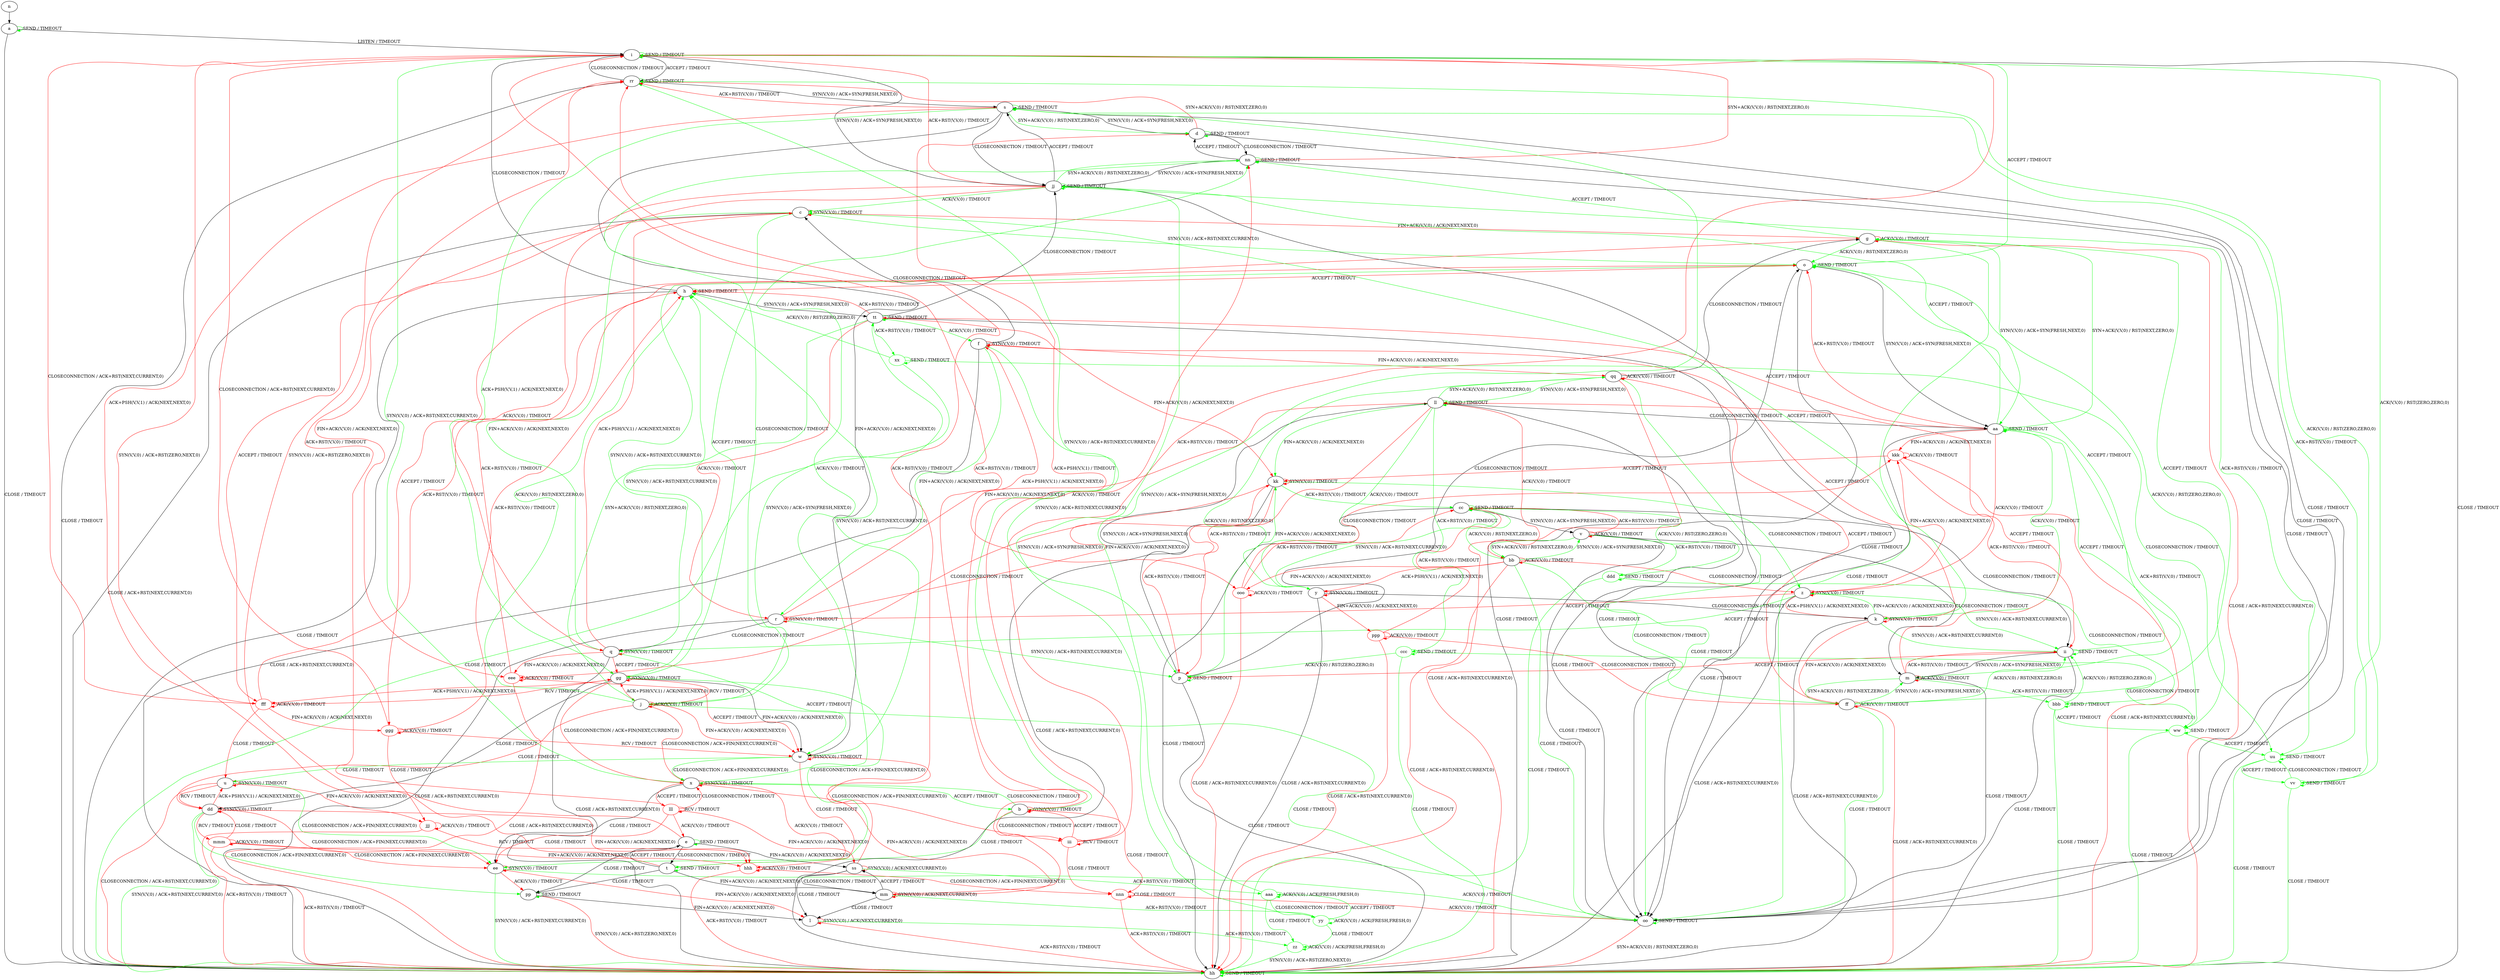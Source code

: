 digraph "" {
	graph ["Incoming time"=74.27250647544861,
		"Outgoing time"=302.53315567970276,
		Output="{'States': 68, 'Transitions': 1023, 'Filename': '../results/tcp/TCP_Linux_Server-TCP_FreeBSD_Server-msat-2.dot'}",
		Reference="{'States': 58, 'Transitions': 685, 'Filename': '../subjects/tcp/TCP_Linux_Server.dot'}",
		Solver=msat,
		Updated="{'States': 56, 'Transitions': 716, 'Filename': '../subjects/tcp/TCP_FreeBSD_Server.dot'}",
		"f-measure"=0.5396145610278372,
		precision=0.5279329608938548,
		recall=0.5518248175182482
	];
	a -> a [key=0,
	color=green,
	label="SEND / TIMEOUT"];
a -> i [key=0,
label="LISTEN / TIMEOUT"];
a -> hh [key=0,
label="CLOSE / TIMEOUT"];
b -> b [key=0,
color=red,
label="SYN(V,V,0) / TIMEOUT"];
b -> d [key=0,
color=red,
label="ACK+PSH(V,V,1) / TIMEOUT"];
b -> x [key=0,
color=green,
label="CLOSECONNECTION / TIMEOUT"];
b -> ee [key=0,
color=green,
label="CLOSE / TIMEOUT"];
b -> rr [key=0,
color=green,
label="SYN(V,V,0) / ACK+RST(NEXT,CURRENT,0)"];
iii [color=red];
b -> iii [key=0,
color=red,
label="CLOSECONNECTION / TIMEOUT"];
nnn [color=red];
b -> nnn [key=0,
color=red,
label="CLOSE / TIMEOUT"];
c -> c [key=0,
color=red,
label="SYN(V,V,0) / TIMEOUT"];
c -> g [key=0,
color=red,
label="FIN+ACK(V,V,0) / ACK(NEXT,NEXT,0)"];
c -> o [key=0,
color=green,
label="SYN(V,V,0) / ACK+RST(NEXT,CURRENT,0)"];
c -> q [key=0,
color=green,
label="FIN+ACK(V,V,0) / ACK(NEXT,NEXT,0)"];
c -> gg [key=0,
color=green,
label="ACCEPT / TIMEOUT"];
c -> hh [key=0,
label="CLOSE / ACK+RST(NEXT,CURRENT,0)"];
fff [color=red];
c -> fff [key=0,
color=red,
label="ACCEPT / TIMEOUT"];
d -> d [key=0,
color=green,
label="SEND / TIMEOUT"];
d -> s [key=0,
label="SYN(V,V,0) / ACK+SYN(FRESH,NEXT,0)"];
d -> nn [key=0,
label="CLOSECONNECTION / TIMEOUT"];
d -> oo [key=0,
label="CLOSE / TIMEOUT"];
d -> rr [key=0,
color=red,
label="SYN+ACK(V,V,0) / RST(NEXT,ZERO,0)"];
e -> e [key=0,
color=green,
label="SEND / TIMEOUT"];
e -> t [key=0,
label="CLOSECONNECTION / TIMEOUT"];
e -> pp [key=0,
label="CLOSE / TIMEOUT"];
e -> rr [key=0,
color=red,
label="SYN(V,V,0) / ACK+RST(ZERO,NEXT,0)"];
e -> ss [key=0,
label="FIN+ACK(V,V,0) / ACK(NEXT,NEXT,0)"];
f -> c [key=0,
label="CLOSECONNECTION / TIMEOUT"];
f -> f [key=0,
color=red,
label="SYN(V,V,0) / TIMEOUT"];
f -> p [key=0,
color=green,
label="SYN(V,V,0) / ACK+RST(NEXT,CURRENT,0)"];
f -> r [key=0,
color=green,
label="FIN+ACK(V,V,0) / ACK(NEXT,NEXT,0)"];
f -> hh [key=0,
label="CLOSE / ACK+RST(NEXT,CURRENT,0)"];
f -> qq [key=0,
color=red,
label="FIN+ACK(V,V,0) / ACK(NEXT,NEXT,0)"];
g -> g [key=0,
color=red,
label="ACK(V,V,0) / TIMEOUT"];
g -> o [key=0,
color=green,
label="ACK(V,V,0) / RST(NEXT,ZERO,0)"];
g -> aa [key=0,
color=green,
label="SYN(V,V,0) / ACK+SYN(FRESH,NEXT,0)"];
g -> hh [key=0,
color=red,
label="CLOSE / ACK+RST(NEXT,CURRENT,0)"];
g -> nn [key=0,
color=green,
label="ACCEPT / TIMEOUT"];
g -> oo [key=0,
color=green,
label="CLOSE / TIMEOUT"];
ggg [color=red];
g -> ggg [key=0,
color=red,
label="ACCEPT / TIMEOUT"];
h -> h [key=0,
color=green,
label="SEND / TIMEOUT"];
h -> i [key=0,
label="CLOSECONNECTION / TIMEOUT"];
h -> hh [key=0,
label="CLOSE / TIMEOUT"];
h -> tt [key=0,
label="SYN(V,V,0) / ACK+SYN(FRESH,NEXT,0)"];
i -> i [key=0,
color=green,
label="SEND / TIMEOUT"];
i -> hh [key=0,
label="CLOSE / TIMEOUT"];
i -> jj [key=0,
label="SYN(V,V,0) / ACK+SYN(FRESH,NEXT,0)"];
i -> rr [key=0,
label="ACCEPT / TIMEOUT"];
j -> h [key=0,
color=green,
label="ACK(V,V,0) / RST(NEXT,ZERO,0)"];
j -> j [key=0,
color=red,
label="ACK(V,V,0) / TIMEOUT"];
j -> w [key=0,
color=red,
label="FIN+ACK(V,V,0) / ACK(NEXT,NEXT,0)"];
j -> x [key=0,
color=red,
label="CLOSECONNECTION / ACK+FIN(NEXT,CURRENT,0)"];
j -> dd [key=0,
color=red,
label="CLOSE / TIMEOUT"];
j -> gg [key=0,
color=red,
label="ACK+PSH(V,V,1) / ACK(NEXT,NEXT,0)"];
j -> nn [key=0,
color=green,
label="CLOSECONNECTION / TIMEOUT"];
j -> oo [key=0,
color=green,
label="CLOSE / TIMEOUT"];
j -> tt [key=0,
color=green,
label="SYN(V,V,0) / ACK+SYN(FRESH,NEXT,0)"];
k -> c [key=0,
color=green,
label="ACCEPT / TIMEOUT"];
k -> f [key=0,
color=red,
label="ACCEPT / TIMEOUT"];
k -> k [key=0,
color=red,
label="SYN(V,V,0) / TIMEOUT"];
k -> z [key=0,
color=green,
label="FIN+ACK(V,V,0) / ACK(NEXT,NEXT,0)"];
k -> ff [key=0,
color=red,
label="FIN+ACK(V,V,0) / ACK(NEXT,NEXT,0)"];
k -> hh [key=0,
label="CLOSE / ACK+RST(NEXT,CURRENT,0)"];
k -> ii [key=0,
color=green,
label="SYN(V,V,0) / ACK+RST(NEXT,CURRENT,0)"];
l -> l [key=0,
color=red,
label="SYN(V,V,0) / ACK(NEXT,CURRENT,0)"];
l -> hh [key=0,
color=red,
label="ACK+RST(V,V,0) / TIMEOUT"];
zz [color=green];
l -> zz [key=0,
color=green,
label="ACK+RST(V,V,0) / TIMEOUT"];
m -> m [key=0,
color=red,
label="ACK(V,V,0) / TIMEOUT"];
m -> aa [key=0,
color=green,
label="ACCEPT / TIMEOUT"];
m -> ff [key=0,
color=green,
label="SYN+ACK(V,V,0) / RST(NEXT,ZERO,0)"];
m -> ii [key=0,
color=red,
label="ACK+RST(V,V,0) / TIMEOUT"];
m -> ll [key=0,
color=red,
label="ACCEPT / TIMEOUT"];
m -> oo [key=0,
label="CLOSE / TIMEOUT"];
bbb [color=green];
m -> bbb [key=0,
color=green,
label="ACK+RST(V,V,0) / TIMEOUT"];
n -> a [key=0];
o -> h [key=0,
color=red,
label="ACCEPT / TIMEOUT"];
o -> i [key=0,
color=green,
label="ACCEPT / TIMEOUT"];
o -> o [key=0,
color=green,
label="SEND / TIMEOUT"];
o -> aa [key=0,
label="SYN(V,V,0) / ACK+SYN(FRESH,NEXT,0)"];
o -> hh [key=0,
label="CLOSE / TIMEOUT"];
p -> o [key=0,
label="CLOSECONNECTION / TIMEOUT"];
p -> p [key=0,
color=green,
label="SEND / TIMEOUT"];
p -> hh [key=0,
label="CLOSE / TIMEOUT"];
p -> ll [key=0,
label="SYN(V,V,0) / ACK+SYN(FRESH,NEXT,0)"];
q -> c [key=0,
color=red,
label="ACK+PSH(V,V,1) / ACK(NEXT,NEXT,0)"];
q -> o [key=0,
color=green,
label="SYN(V,V,0) / ACK+RST(NEXT,CURRENT,0)"];
q -> q [key=0,
color=red,
label="SYN(V,V,0) / TIMEOUT"];
q -> w [key=0,
color=green,
label="ACCEPT / TIMEOUT"];
q -> gg [key=0,
color=red,
label="ACCEPT / TIMEOUT"];
q -> hh [key=0,
label="CLOSE / ACK+RST(NEXT,CURRENT,0)"];
eee [color=red];
q -> eee [key=0,
color=red,
label="FIN+ACK(V,V,0) / ACK(NEXT,NEXT,0)"];
r -> f [key=0,
color=red,
label="ACK+PSH(V,V,1) / ACK(NEXT,NEXT,0)"];
r -> p [key=0,
color=green,
label="SYN(V,V,0) / ACK+RST(NEXT,CURRENT,0)"];
r -> q [key=0,
label="CLOSECONNECTION / TIMEOUT"];
r -> r [key=0,
color=red,
label="SYN(V,V,0) / TIMEOUT"];
r -> hh [key=0,
label="CLOSE / ACK+RST(NEXT,CURRENT,0)"];
r -> kk [key=0,
color=red,
label="FIN+ACK(V,V,0) / ACK(NEXT,NEXT,0)"];
s -> d [key=0,
color=green,
label="SYN+ACK(V,V,0) / RST(NEXT,ZERO,0)"];
s -> s [key=0,
color=green,
label="SEND / TIMEOUT"];
s -> w [key=0,
label="FIN+ACK(V,V,0) / ACK(NEXT,NEXT,0)"];
s -> gg [key=0,
color=green,
label="ACK+PSH(V,V,1) / ACK(NEXT,NEXT,0)"];
s -> jj [key=0,
label="CLOSECONNECTION / TIMEOUT"];
s -> oo [key=0,
label="CLOSE / TIMEOUT"];
s -> rr [key=0,
color=red,
label="ACK+RST(V,V,0) / TIMEOUT"];
vv [color=green];
s -> vv [key=0,
color=green,
label="ACK+RST(V,V,0) / TIMEOUT"];
s -> fff [key=0,
color=red,
label="ACK+PSH(V,V,1) / ACK(NEXT,NEXT,0)"];
t -> e [key=0,
label="ACCEPT / TIMEOUT"];
t -> i [key=0,
color=red,
label="SYN(V,V,0) / ACK+RST(ZERO,NEXT,0)"];
t -> t [key=0,
color=green,
label="SEND / TIMEOUT"];
t -> mm [key=0,
label="FIN+ACK(V,V,0) / ACK(NEXT,NEXT,0)"];
t -> pp [key=0,
label="CLOSE / TIMEOUT"];
u -> u [key=0,
color=red,
label="SYN(V,V,0) / TIMEOUT"];
u -> dd [key=0,
color=red,
label="RCV / TIMEOUT"];
u -> ee [key=0,
color=green,
label="CLOSECONNECTION / ACK+FIN(NEXT,CURRENT,0)"];
u -> hh [key=0,
color=red,
label="CLOSECONNECTION / ACK+RST(NEXT,CURRENT,0)"];
jjj [color=red];
u -> jjj [key=0,
color=red,
label="FIN+ACK(V,V,0) / ACK(NEXT,NEXT,0)"];
v -> m [key=0,
label="CLOSECONNECTION / TIMEOUT"];
v -> v [key=0,
color=red,
label="ACK(V,V,0) / TIMEOUT"];
v -> bb [key=0,
color=green,
label="SYN+ACK(V,V,0) / RST(NEXT,ZERO,0)"];
v -> cc [key=0,
color=red,
label="ACK+RST(V,V,0) / TIMEOUT"];
v -> oo [key=0,
label="CLOSE / TIMEOUT"];
ddd [color=green];
v -> ddd [key=0,
color=green,
label="ACK+RST(V,V,0) / TIMEOUT"];
w -> h [key=0,
color=green,
label="SYN(V,V,0) / ACK+RST(NEXT,CURRENT,0)"];
w -> u [key=0,
color=green,
label="CLOSE / TIMEOUT"];
w -> w [key=0,
color=red,
label="SYN(V,V,0) / TIMEOUT"];
w -> x [key=0,
color=green,
label="CLOSECONNECTION / ACK+FIN(NEXT,CURRENT,0)"];
hhh [color=red];
w -> hhh [key=0,
color=red,
label="CLOSE / TIMEOUT"];
w -> iii [key=0,
color=red,
label="CLOSECONNECTION / ACK+FIN(NEXT,CURRENT,0)"];
x -> b [key=0,
color=green,
label="ACCEPT / TIMEOUT"];
x -> i [key=0,
color=green,
label="SYN(V,V,0) / ACK+RST(NEXT,CURRENT,0)"];
x -> t [key=0,
color=red,
label="ACK(V,V,0) / TIMEOUT"];
x -> x [key=0,
color=red,
label="SYN(V,V,0) / TIMEOUT"];
x -> ee [key=0,
label="CLOSE / TIMEOUT"];
x -> mm [key=0,
color=red,
label="FIN+ACK(V,V,0) / ACK(NEXT,NEXT,0)"];
x -> nn [key=0,
color=green,
label="ACK(V,V,0) / TIMEOUT"];
lll [color=red];
x -> lll [key=0,
color=red,
label="ACCEPT / TIMEOUT"];
y -> k [key=0,
label="CLOSECONNECTION / TIMEOUT"];
y -> y [key=0,
color=red,
label="SYN(V,V,0) / TIMEOUT"];
y -> cc [key=0,
color=green,
label="SYN(V,V,0) / ACK+RST(NEXT,CURRENT,0)"];
y -> hh [key=0,
label="CLOSE / ACK+RST(NEXT,CURRENT,0)"];
y -> kk [key=0,
color=green,
label="FIN+ACK(V,V,0) / ACK(NEXT,NEXT,0)"];
ppp [color=red];
y -> ppp [key=0,
color=red,
label="FIN+ACK(V,V,0) / ACK(NEXT,NEXT,0)"];
z -> k [key=0,
color=red,
label="ACK+PSH(V,V,1) / ACK(NEXT,NEXT,0)"];
z -> q [key=0,
color=green,
label="ACCEPT / TIMEOUT"];
z -> r [key=0,
color=red,
label="ACCEPT / TIMEOUT"];
z -> z [key=0,
color=red,
label="SYN(V,V,0) / TIMEOUT"];
z -> hh [key=0,
label="CLOSE / ACK+RST(NEXT,CURRENT,0)"];
z -> ii [key=0,
color=green,
label="SYN(V,V,0) / ACK+RST(NEXT,CURRENT,0)"];
kkk [color=red];
z -> kkk [key=0,
color=red,
label="FIN+ACK(V,V,0) / ACK(NEXT,NEXT,0)"];
aa -> g [key=0,
color=green,
label="SYN+ACK(V,V,0) / RST(NEXT,ZERO,0)"];
aa -> k [key=0,
color=green,
label="ACK(V,V,0) / TIMEOUT"];
aa -> o [key=0,
color=red,
label="ACK+RST(V,V,0) / TIMEOUT"];
aa -> z [key=0,
color=red,
label="ACK(V,V,0) / TIMEOUT"];
aa -> aa [key=0,
color=green,
label="SEND / TIMEOUT"];
aa -> jj [key=0,
color=green,
label="ACCEPT / TIMEOUT"];
aa -> oo [key=0,
label="CLOSE / TIMEOUT"];
aa -> tt [key=0,
color=red,
label="ACCEPT / TIMEOUT"];
ww [color=green];
aa -> ww [key=0,
color=green,
label="ACK+RST(V,V,0) / TIMEOUT"];
aa -> kkk [key=0,
color=red,
label="FIN+ACK(V,V,0) / ACK(NEXT,NEXT,0)"];
bb -> v [key=0,
color=green,
label="SYN(V,V,0) / ACK+SYN(FRESH,NEXT,0)"];
bb -> y [key=0,
color=red,
label="ACK+PSH(V,V,1) / ACK(NEXT,NEXT,0)"];
bb -> z [key=0,
color=red,
label="CLOSECONNECTION / TIMEOUT"];
bb -> bb [key=0,
color=red,
label="ACK(V,V,0) / TIMEOUT"];
bb -> cc [key=0,
color=green,
label="ACK(V,V,0) / RST(NEXT,ZERO,0)"];
bb -> ff [key=0,
color=green,
label="CLOSECONNECTION / TIMEOUT"];
bb -> hh [key=0,
color=red,
label="CLOSE / ACK+RST(NEXT,CURRENT,0)"];
bb -> oo [key=0,
color=green,
label="CLOSE / TIMEOUT"];
ooo [color=red];
bb -> ooo [key=0,
color=red,
label="FIN+ACK(V,V,0) / ACK(NEXT,NEXT,0)"];
cc -> v [key=0,
label="SYN(V,V,0) / ACK+SYN(FRESH,NEXT,0)"];
cc -> cc [key=0,
color=green,
label="SEND / TIMEOUT"];
cc -> hh [key=0,
label="CLOSE / TIMEOUT"];
cc -> ii [key=0,
label="CLOSECONNECTION / TIMEOUT"];
dd -> u [key=0,
color=red,
label="ACK+PSH(V,V,1) / ACK(NEXT,NEXT,0)"];
dd -> dd [key=0,
color=red,
label="SYN(V,V,0) / TIMEOUT"];
dd -> ee [key=0,
color=red,
label="CLOSECONNECTION / ACK+FIN(NEXT,CURRENT,0)"];
dd -> hh [key=0,
color=green,
label="SYN(V,V,0) / ACK+RST(NEXT,CURRENT,0)"];
dd -> pp [key=0,
color=green,
label="CLOSECONNECTION / ACK+FIN(NEXT,CURRENT,0)"];
dd -> hhh [key=0,
color=red,
label="FIN+ACK(V,V,0) / ACK(NEXT,NEXT,0)"];
mmm [color=red];
dd -> mmm [key=0,
color=red,
label="RCV / TIMEOUT"];
ee -> l [key=0,
color=red,
label="FIN+ACK(V,V,0) / ACK(NEXT,NEXT,0)"];
ee -> ee [key=0,
color=red,
label="SYN(V,V,0) / TIMEOUT"];
ee -> hh [key=0,
color=green,
label="SYN(V,V,0) / ACK+RST(NEXT,CURRENT,0)"];
ee -> oo [key=0,
color=green,
label="ACK(V,V,0) / TIMEOUT"];
ee -> pp [key=0,
color=red,
label="ACK(V,V,0) / TIMEOUT"];
ff -> g [key=0,
color=green,
label="ACCEPT / TIMEOUT"];
ff -> m [key=0,
color=green,
label="SYN(V,V,0) / ACK+SYN(FRESH,NEXT,0)"];
ff -> ff [key=0,
color=red,
label="ACK(V,V,0) / TIMEOUT"];
ff -> hh [key=0,
color=red,
label="CLOSE / ACK+RST(NEXT,CURRENT,0)"];
ff -> ii [key=0,
color=green,
label="ACK(V,V,0) / RST(NEXT,ZERO,0)"];
ff -> oo [key=0,
color=green,
label="CLOSE / TIMEOUT"];
ff -> qq [key=0,
color=red,
label="ACCEPT / TIMEOUT"];
gg -> h [key=0,
color=green,
label="SYN(V,V,0) / ACK+RST(NEXT,CURRENT,0)"];
gg -> j [key=0,
color=red,
label="RCV / TIMEOUT"];
gg -> t [key=0,
color=green,
label="CLOSECONNECTION / ACK+FIN(NEXT,CURRENT,0)"];
gg -> w [key=0,
label="FIN+ACK(V,V,0) / ACK(NEXT,NEXT,0)"];
gg -> x [key=0,
color=red,
label="CLOSECONNECTION / ACK+FIN(NEXT,CURRENT,0)"];
gg -> dd [key=0,
label="CLOSE / TIMEOUT"];
gg -> gg [key=0,
color=red,
label="SYN(V,V,0) / TIMEOUT"];
gg -> fff [key=0,
color=red,
label="ACK+PSH(V,V,1) / ACK(NEXT,NEXT,0)"];
hh -> hh [key=0,
color=green,
label="SEND / TIMEOUT"];
ii -> m [key=0,
label="SYN(V,V,0) / ACK+SYN(FRESH,NEXT,0)"];
ii -> o [key=0,
color=green,
label="ACCEPT / TIMEOUT"];
ii -> p [key=0,
color=red,
label="ACCEPT / TIMEOUT"];
ii -> hh [key=0,
label="CLOSE / TIMEOUT"];
ii -> ii [key=0,
color=green,
label="SEND / TIMEOUT"];
jj -> c [key=0,
color=green,
label="ACK(V,V,0) / TIMEOUT"];
jj -> i [key=0,
color=red,
label="ACK+RST(V,V,0) / TIMEOUT"];
jj -> q [key=0,
color=red,
label="ACK(V,V,0) / TIMEOUT"];
jj -> s [key=0,
label="ACCEPT / TIMEOUT"];
jj -> jj [key=0,
color=green,
label="SEND / TIMEOUT"];
jj -> nn [key=0,
color=green,
label="SYN+ACK(V,V,0) / RST(NEXT,ZERO,0)"];
jj -> oo [key=0,
label="CLOSE / TIMEOUT"];
uu [color=green];
jj -> uu [key=0,
color=green,
label="ACK+RST(V,V,0) / TIMEOUT"];
jj -> eee [key=0,
color=red,
label="FIN+ACK(V,V,0) / ACK(NEXT,NEXT,0)"];
kk -> p [key=0,
color=red,
label="ACK+RST(V,V,0) / TIMEOUT"];
kk -> z [key=0,
color=green,
label="CLOSECONNECTION / TIMEOUT"];
kk -> cc [key=0,
color=green,
label="ACK+RST(V,V,0) / TIMEOUT"];
kk -> hh [key=0,
label="CLOSE / ACK+RST(NEXT,CURRENT,0)"];
kk -> kk [key=0,
color=red,
label="SYN(V,V,0) / TIMEOUT"];
kk -> eee [key=0,
color=red,
label="CLOSECONNECTION / TIMEOUT"];
ll -> p [key=0,
color=red,
label="ACK+RST(V,V,0) / TIMEOUT"];
ll -> y [key=0,
color=green,
label="ACK(V,V,0) / TIMEOUT"];
ll -> aa [key=0,
label="CLOSECONNECTION / TIMEOUT"];
ll -> bb [key=0,
color=red,
label="ACK(V,V,0) / TIMEOUT"];
ll -> kk [key=0,
color=green,
label="FIN+ACK(V,V,0) / ACK(NEXT,NEXT,0)"];
ll -> ll [key=0,
color=green,
label="SEND / TIMEOUT"];
ll -> oo [key=0,
label="CLOSE / TIMEOUT"];
ll -> qq [key=0,
color=green,
label="SYN+ACK(V,V,0) / RST(NEXT,ZERO,0)"];
ccc [color=green];
ll -> ccc [key=0,
color=green,
label="ACK+RST(V,V,0) / TIMEOUT"];
ll -> ooo [key=0,
color=red,
label="FIN+ACK(V,V,0) / ACK(NEXT,NEXT,0)"];
mm -> i [key=0,
color=red,
label="ACK+RST(V,V,0) / TIMEOUT"];
mm -> l [key=0,
label="CLOSE / TIMEOUT"];
mm -> mm [key=0,
color=red,
label="SYN(V,V,0) / ACK(NEXT,CURRENT,0)"];
mm -> ss [key=0,
label="ACCEPT / TIMEOUT"];
yy [color=green];
mm -> yy [key=0,
color=green,
label="ACK+RST(V,V,0) / TIMEOUT"];
nn -> d [key=0,
label="ACCEPT / TIMEOUT"];
nn -> i [key=0,
color=red,
label="SYN+ACK(V,V,0) / RST(NEXT,ZERO,0)"];
nn -> jj [key=0,
label="SYN(V,V,0) / ACK+SYN(FRESH,NEXT,0)"];
nn -> nn [key=0,
color=green,
label="SEND / TIMEOUT"];
nn -> oo [key=0,
label="CLOSE / TIMEOUT"];
oo -> hh [key=0,
color=red,
label="SYN+ACK(V,V,0) / RST(NEXT,ZERO,0)"];
oo -> oo [key=0,
color=green,
label="SEND / TIMEOUT"];
pp -> l [key=0,
label="FIN+ACK(V,V,0) / ACK(NEXT,NEXT,0)"];
pp -> hh [key=0,
color=red,
label="SYN(V,V,0) / ACK+RST(ZERO,NEXT,0)"];
pp -> pp [key=0,
color=green,
label="SEND / TIMEOUT"];
qq -> g [key=0,
label="CLOSECONNECTION / TIMEOUT"];
qq -> p [key=0,
color=green,
label="ACK(V,V,0) / RST(NEXT,ZERO,0)"];
qq -> hh [key=0,
color=red,
label="CLOSE / ACK+RST(NEXT,CURRENT,0)"];
qq -> ll [key=0,
color=green,
label="SYN(V,V,0) / ACK+SYN(FRESH,NEXT,0)"];
qq -> oo [key=0,
color=green,
label="CLOSE / TIMEOUT"];
qq -> qq [key=0,
color=red,
label="ACK(V,V,0) / TIMEOUT"];
rr -> i [key=0,
label="CLOSECONNECTION / TIMEOUT"];
rr -> s [key=0,
label="SYN(V,V,0) / ACK+SYN(FRESH,NEXT,0)"];
rr -> hh [key=0,
label="CLOSE / TIMEOUT"];
rr -> rr [key=0,
color=green,
label="SEND / TIMEOUT"];
ss -> l [key=0,
label="CLOSE / TIMEOUT"];
ss -> mm [key=0,
label="CLOSECONNECTION / TIMEOUT"];
ss -> rr [key=0,
color=red,
label="ACK+RST(V,V,0) / TIMEOUT"];
ss -> ss [key=0,
color=red,
label="SYN(V,V,0) / ACK(NEXT,CURRENT,0)"];
aaa [color=green];
ss -> aaa [key=0,
color=green,
label="ACK+RST(V,V,0) / TIMEOUT"];
tt -> f [key=0,
color=green,
label="ACK(V,V,0) / TIMEOUT"];
tt -> h [key=0,
color=red,
label="ACK+RST(V,V,0) / TIMEOUT"];
tt -> j [key=0,
color=green,
label="SYN+ACK(V,V,0) / RST(NEXT,ZERO,0)"];
tt -> r [key=0,
color=red,
label="ACK(V,V,0) / TIMEOUT"];
tt -> jj [key=0,
label="CLOSECONNECTION / TIMEOUT"];
tt -> kk [key=0,
color=red,
label="FIN+ACK(V,V,0) / ACK(NEXT,NEXT,0)"];
tt -> oo [key=0,
label="CLOSE / TIMEOUT"];
tt -> tt [key=0,
color=green,
label="SEND / TIMEOUT"];
xx [color=green];
tt -> xx [key=0,
color=green,
label="ACK+RST(V,V,0) / TIMEOUT"];
uu -> i [key=0,
color=green,
label="ACK(V,V,0) / RST(ZERO,ZERO,0)"];
uu -> hh [key=0,
color=green,
label="CLOSE / TIMEOUT"];
uu -> uu [key=0,
color=green,
label="SEND / TIMEOUT"];
uu -> vv [key=0,
color=green,
label="ACCEPT / TIMEOUT"];
vv -> hh [key=0,
color=green,
label="CLOSE / TIMEOUT"];
vv -> rr [key=0,
color=green,
label="ACK(V,V,0) / RST(ZERO,ZERO,0)"];
vv -> uu [key=0,
color=green,
label="CLOSECONNECTION / TIMEOUT"];
vv -> vv [key=0,
color=green,
label="SEND / TIMEOUT"];
ww -> o [key=0,
color=green,
label="ACK(V,V,0) / RST(ZERO,ZERO,0)"];
ww -> hh [key=0,
color=green,
label="CLOSE / TIMEOUT"];
ww -> uu [key=0,
color=green,
label="ACCEPT / TIMEOUT"];
ww -> ww [key=0,
color=green,
label="SEND / TIMEOUT"];
xx -> h [key=0,
color=green,
label="ACK(V,V,0) / RST(ZERO,ZERO,0)"];
xx -> hh [key=0,
color=green,
label="CLOSE / TIMEOUT"];
xx -> uu [key=0,
color=green,
label="CLOSECONNECTION / TIMEOUT"];
xx -> xx [key=0,
color=green,
label="SEND / TIMEOUT"];
yy -> jj [key=0,
color=green,
label="SYN(V,V,0) / ACK+SYN(FRESH,NEXT,0)"];
yy -> yy [key=0,
color=green,
label="ACK(V,V,0) / ACK(FRESH,FRESH,0)"];
yy -> zz [key=0,
color=green,
label="CLOSE / TIMEOUT"];
yy -> aaa [key=0,
color=green,
label="ACCEPT / TIMEOUT"];
zz -> hh [key=0,
color=green,
label="SYN(V,V,0) / ACK+RST(ZERO,NEXT,0)"];
zz -> zz [key=0,
color=green,
label="ACK(V,V,0) / ACK(FRESH,FRESH,0)"];
aaa -> s [key=0,
color=green,
label="SYN(V,V,0) / ACK+SYN(FRESH,NEXT,0)"];
aaa -> yy [key=0,
color=green,
label="CLOSECONNECTION / TIMEOUT"];
aaa -> zz [key=0,
color=green,
label="CLOSE / TIMEOUT"];
aaa -> aaa [key=0,
color=green,
label="ACK(V,V,0) / ACK(FRESH,FRESH,0)"];
bbb -> hh [key=0,
color=green,
label="CLOSE / TIMEOUT"];
bbb -> ii [key=0,
color=green,
label="ACK(V,V,0) / RST(ZERO,ZERO,0)"];
bbb -> ww [key=0,
color=green,
label="ACCEPT / TIMEOUT"];
bbb -> bbb [key=0,
color=green,
label="SEND / TIMEOUT"];
ccc -> p [key=0,
color=green,
label="ACK(V,V,0) / RST(ZERO,ZERO,0)"];
ccc -> hh [key=0,
color=green,
label="CLOSE / TIMEOUT"];
ccc -> ww [key=0,
color=green,
label="CLOSECONNECTION / TIMEOUT"];
ccc -> ccc [key=0,
color=green,
label="SEND / TIMEOUT"];
ddd -> cc [key=0,
color=green,
label="ACK(V,V,0) / RST(ZERO,ZERO,0)"];
ddd -> hh [key=0,
color=green,
label="CLOSE / TIMEOUT"];
ddd -> bbb [key=0,
color=green,
label="CLOSECONNECTION / TIMEOUT"];
ddd -> ddd [key=0,
color=green,
label="SEND / TIMEOUT"];
eee -> o [key=0,
color=red,
label="ACK+RST(V,V,0) / TIMEOUT"];
eee -> w [key=0,
color=red,
label="ACCEPT / TIMEOUT"];
eee -> hh [key=0,
color=red,
label="CLOSE / ACK+RST(NEXT,CURRENT,0)"];
eee -> eee [key=0,
color=red,
label="ACK(V,V,0) / TIMEOUT"];
fff -> h [key=0,
color=red,
label="ACK+RST(V,V,0) / TIMEOUT"];
fff -> i [key=0,
color=red,
label="CLOSECONNECTION / ACK+RST(NEXT,CURRENT,0)"];
fff -> u [key=0,
color=red,
label="CLOSE / TIMEOUT"];
fff -> gg [key=0,
color=red,
label="RCV / TIMEOUT"];
fff -> fff [key=0,
color=red,
label="ACK(V,V,0) / TIMEOUT"];
fff -> ggg [key=0,
color=red,
label="FIN+ACK(V,V,0) / ACK(NEXT,NEXT,0)"];
ggg -> h [key=0,
color=red,
label="ACK+RST(V,V,0) / TIMEOUT"];
ggg -> i [key=0,
color=red,
label="CLOSECONNECTION / ACK+RST(NEXT,CURRENT,0)"];
ggg -> w [key=0,
color=red,
label="RCV / TIMEOUT"];
ggg -> ggg [key=0,
color=red,
label="ACK(V,V,0) / TIMEOUT"];
ggg -> jjj [key=0,
color=red,
label="CLOSE / TIMEOUT"];
hhh -> hh [key=0,
color=red,
label="ACK+RST(V,V,0) / TIMEOUT"];
hhh -> hhh [key=0,
color=red,
label="ACK(V,V,0) / TIMEOUT"];
hhh -> nnn [key=0,
color=red,
label="CLOSECONNECTION / ACK+FIN(NEXT,CURRENT,0)"];
iii -> b [key=0,
color=red,
label="ACCEPT / TIMEOUT"];
iii -> i [key=0,
color=red,
label="ACK+RST(V,V,0) / TIMEOUT"];
iii -> nn [key=0,
color=red,
label="ACK(V,V,0) / TIMEOUT"];
iii -> iii [key=0,
color=red,
label="RCV / TIMEOUT"];
iii -> nnn [key=0,
color=red,
label="CLOSE / TIMEOUT"];
jjj -> hh [key=0,
color=red,
label="ACK+RST(V,V,0) / TIMEOUT"];
jjj -> hhh [key=0,
color=red,
label="RCV / TIMEOUT"];
jjj -> jjj [key=0,
color=red,
label="ACK(V,V,0) / TIMEOUT"];
kkk -> hh [key=0,
color=red,
label="CLOSE / ACK+RST(NEXT,CURRENT,0)"];
kkk -> ii [key=0,
color=red,
label="ACK+RST(V,V,0) / TIMEOUT"];
kkk -> kk [key=0,
color=red,
label="ACCEPT / TIMEOUT"];
kkk -> kkk [key=0,
color=red,
label="ACK(V,V,0) / TIMEOUT"];
lll -> e [key=0,
color=red,
label="ACK(V,V,0) / TIMEOUT"];
lll -> x [key=0,
color=red,
label="CLOSECONNECTION / TIMEOUT"];
lll -> ee [key=0,
color=red,
label="CLOSE / TIMEOUT"];
lll -> rr [key=0,
color=red,
label="ACK+RST(V,V,0) / TIMEOUT"];
lll -> ss [key=0,
color=red,
label="FIN+ACK(V,V,0) / ACK(NEXT,NEXT,0)"];
lll -> lll [key=0,
color=red,
label="RCV / TIMEOUT"];
mmm -> dd [key=0,
color=red,
label="CLOSE / TIMEOUT"];
mmm -> ee [key=0,
color=red,
label="CLOSECONNECTION / ACK+FIN(NEXT,CURRENT,0)"];
mmm -> hh [key=0,
color=red,
label="ACK+RST(V,V,0) / TIMEOUT"];
mmm -> hhh [key=0,
color=red,
label="FIN+ACK(V,V,0) / ACK(NEXT,NEXT,0)"];
mmm -> mmm [key=0,
color=red,
label="ACK(V,V,0) / TIMEOUT"];
nnn -> hh [key=0,
color=red,
label="ACK+RST(V,V,0) / TIMEOUT"];
nnn -> oo [key=0,
color=red,
label="ACK(V,V,0) / TIMEOUT"];
nnn -> nnn [key=0,
color=red,
label="CLOSE / TIMEOUT"];
ooo -> cc [key=0,
color=red,
label="ACK+RST(V,V,0) / TIMEOUT"];
ooo -> hh [key=0,
color=red,
label="CLOSE / ACK+RST(NEXT,CURRENT,0)"];
ooo -> kkk [key=0,
color=red,
label="CLOSECONNECTION / TIMEOUT"];
ooo -> ooo [key=0,
color=red,
label="ACK(V,V,0) / TIMEOUT"];
ppp -> cc [key=0,
color=red,
label="ACK+RST(V,V,0) / TIMEOUT"];
ppp -> ff [key=0,
color=red,
label="CLOSECONNECTION / TIMEOUT"];
ppp -> hh [key=0,
color=red,
label="CLOSE / ACK+RST(NEXT,CURRENT,0)"];
ppp -> ppp [key=0,
color=red,
label="ACK(V,V,0) / TIMEOUT"];
}
